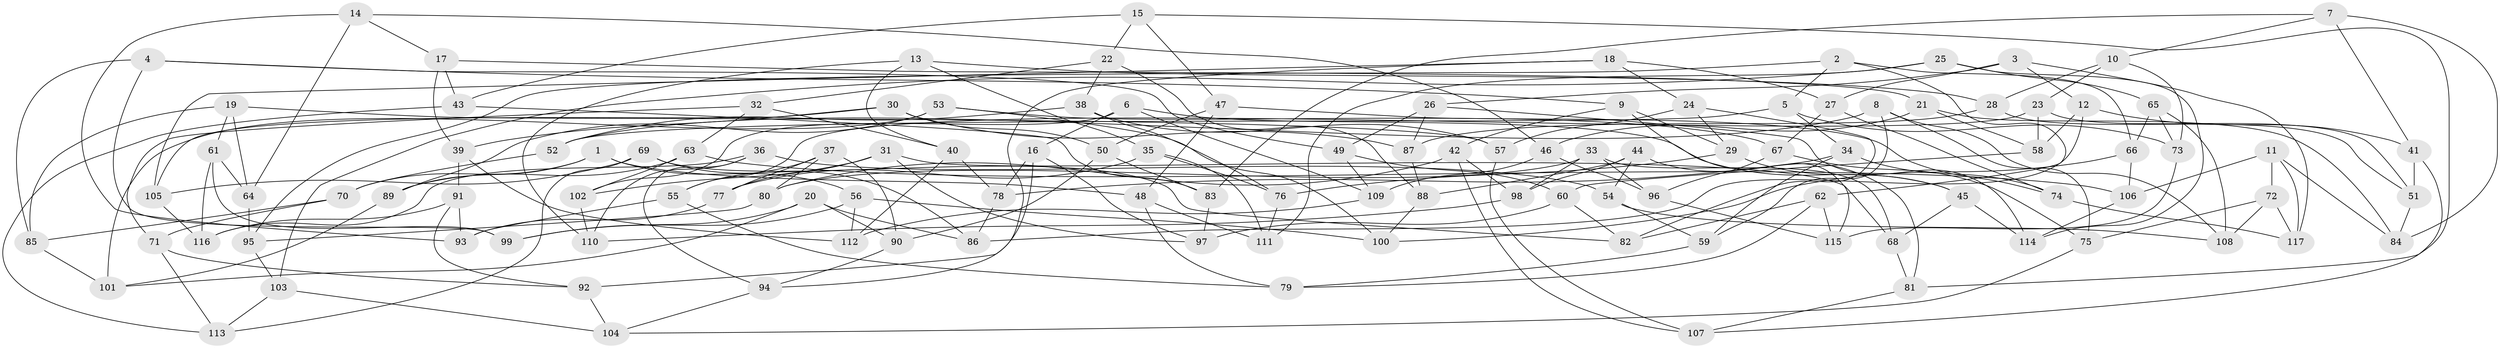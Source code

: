 // Generated by graph-tools (version 1.1) at 2025/11/02/27/25 16:11:46]
// undirected, 117 vertices, 234 edges
graph export_dot {
graph [start="1"]
  node [color=gray90,style=filled];
  1;
  2;
  3;
  4;
  5;
  6;
  7;
  8;
  9;
  10;
  11;
  12;
  13;
  14;
  15;
  16;
  17;
  18;
  19;
  20;
  21;
  22;
  23;
  24;
  25;
  26;
  27;
  28;
  29;
  30;
  31;
  32;
  33;
  34;
  35;
  36;
  37;
  38;
  39;
  40;
  41;
  42;
  43;
  44;
  45;
  46;
  47;
  48;
  49;
  50;
  51;
  52;
  53;
  54;
  55;
  56;
  57;
  58;
  59;
  60;
  61;
  62;
  63;
  64;
  65;
  66;
  67;
  68;
  69;
  70;
  71;
  72;
  73;
  74;
  75;
  76;
  77;
  78;
  79;
  80;
  81;
  82;
  83;
  84;
  85;
  86;
  87;
  88;
  89;
  90;
  91;
  92;
  93;
  94;
  95;
  96;
  97;
  98;
  99;
  100;
  101;
  102;
  103;
  104;
  105;
  106;
  107;
  108;
  109;
  110;
  111;
  112;
  113;
  114;
  115;
  116;
  117;
  1 -- 89;
  1 -- 70;
  1 -- 56;
  1 -- 48;
  2 -- 62;
  2 -- 5;
  2 -- 95;
  2 -- 66;
  3 -- 26;
  3 -- 27;
  3 -- 117;
  3 -- 12;
  4 -- 49;
  4 -- 9;
  4 -- 85;
  4 -- 99;
  5 -- 34;
  5 -- 52;
  5 -- 73;
  6 -- 102;
  6 -- 109;
  6 -- 45;
  6 -- 16;
  7 -- 84;
  7 -- 10;
  7 -- 41;
  7 -- 83;
  8 -- 52;
  8 -- 75;
  8 -- 59;
  8 -- 108;
  9 -- 29;
  9 -- 115;
  9 -- 42;
  10 -- 28;
  10 -- 23;
  10 -- 73;
  11 -- 106;
  11 -- 117;
  11 -- 84;
  11 -- 72;
  12 -- 86;
  12 -- 58;
  12 -- 41;
  13 -- 35;
  13 -- 110;
  13 -- 28;
  13 -- 40;
  14 -- 93;
  14 -- 17;
  14 -- 64;
  14 -- 46;
  15 -- 22;
  15 -- 81;
  15 -- 47;
  15 -- 43;
  16 -- 92;
  16 -- 97;
  16 -- 78;
  17 -- 21;
  17 -- 43;
  17 -- 39;
  18 -- 105;
  18 -- 27;
  18 -- 94;
  18 -- 24;
  19 -- 85;
  19 -- 57;
  19 -- 61;
  19 -- 64;
  20 -- 101;
  20 -- 86;
  20 -- 90;
  20 -- 99;
  21 -- 58;
  21 -- 46;
  21 -- 84;
  22 -- 38;
  22 -- 32;
  22 -- 88;
  23 -- 58;
  23 -- 55;
  23 -- 51;
  24 -- 82;
  24 -- 57;
  24 -- 29;
  25 -- 114;
  25 -- 65;
  25 -- 103;
  25 -- 111;
  26 -- 87;
  26 -- 114;
  26 -- 49;
  27 -- 67;
  27 -- 74;
  28 -- 87;
  28 -- 51;
  29 -- 45;
  29 -- 76;
  30 -- 50;
  30 -- 105;
  30 -- 87;
  30 -- 39;
  31 -- 97;
  31 -- 102;
  31 -- 77;
  31 -- 68;
  32 -- 71;
  32 -- 63;
  32 -- 40;
  33 -- 80;
  33 -- 68;
  33 -- 98;
  33 -- 96;
  34 -- 74;
  34 -- 59;
  34 -- 78;
  35 -- 76;
  35 -- 77;
  35 -- 111;
  36 -- 110;
  36 -- 54;
  36 -- 116;
  36 -- 94;
  37 -- 80;
  37 -- 90;
  37 -- 55;
  37 -- 77;
  38 -- 57;
  38 -- 52;
  38 -- 76;
  39 -- 91;
  39 -- 112;
  40 -- 78;
  40 -- 112;
  41 -- 107;
  41 -- 51;
  42 -- 98;
  42 -- 107;
  42 -- 80;
  43 -- 83;
  43 -- 113;
  44 -- 98;
  44 -- 81;
  44 -- 88;
  44 -- 54;
  45 -- 114;
  45 -- 68;
  46 -- 96;
  46 -- 109;
  47 -- 50;
  47 -- 74;
  47 -- 48;
  48 -- 111;
  48 -- 79;
  49 -- 109;
  49 -- 60;
  50 -- 83;
  50 -- 90;
  51 -- 84;
  52 -- 70;
  53 -- 89;
  53 -- 67;
  53 -- 100;
  53 -- 101;
  54 -- 59;
  54 -- 108;
  55 -- 93;
  55 -- 79;
  56 -- 99;
  56 -- 112;
  56 -- 100;
  57 -- 107;
  58 -- 60;
  59 -- 79;
  60 -- 82;
  60 -- 97;
  61 -- 99;
  61 -- 64;
  61 -- 116;
  62 -- 82;
  62 -- 115;
  62 -- 79;
  63 -- 106;
  63 -- 102;
  63 -- 89;
  64 -- 95;
  65 -- 108;
  65 -- 66;
  65 -- 73;
  66 -- 100;
  66 -- 106;
  67 -- 96;
  67 -- 75;
  68 -- 81;
  69 -- 113;
  69 -- 82;
  69 -- 105;
  69 -- 86;
  70 -- 71;
  70 -- 85;
  71 -- 113;
  71 -- 92;
  72 -- 75;
  72 -- 108;
  72 -- 117;
  73 -- 115;
  74 -- 117;
  75 -- 104;
  76 -- 111;
  77 -- 93;
  78 -- 86;
  80 -- 95;
  81 -- 107;
  83 -- 97;
  85 -- 101;
  87 -- 88;
  88 -- 100;
  89 -- 101;
  90 -- 94;
  91 -- 92;
  91 -- 116;
  91 -- 93;
  92 -- 104;
  94 -- 104;
  95 -- 103;
  96 -- 115;
  98 -- 110;
  102 -- 110;
  103 -- 113;
  103 -- 104;
  105 -- 116;
  106 -- 114;
  109 -- 112;
}
